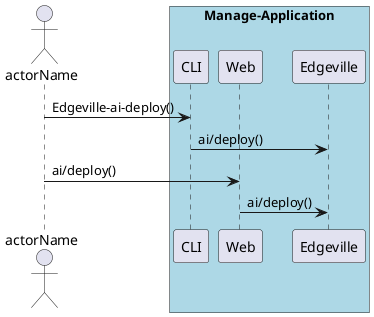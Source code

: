 @startuml
Actor "actorName" as A

box "Manage-Application" #lightblue
participant CLI as CLI
participant Web as Web
participant "Edgeville" as S
A -> CLI : Edgeville-ai-deploy()
CLI -> S : ai/deploy()
A -> Web : ai/deploy()
Web -> S : ai/deploy()
end box

@enduml

